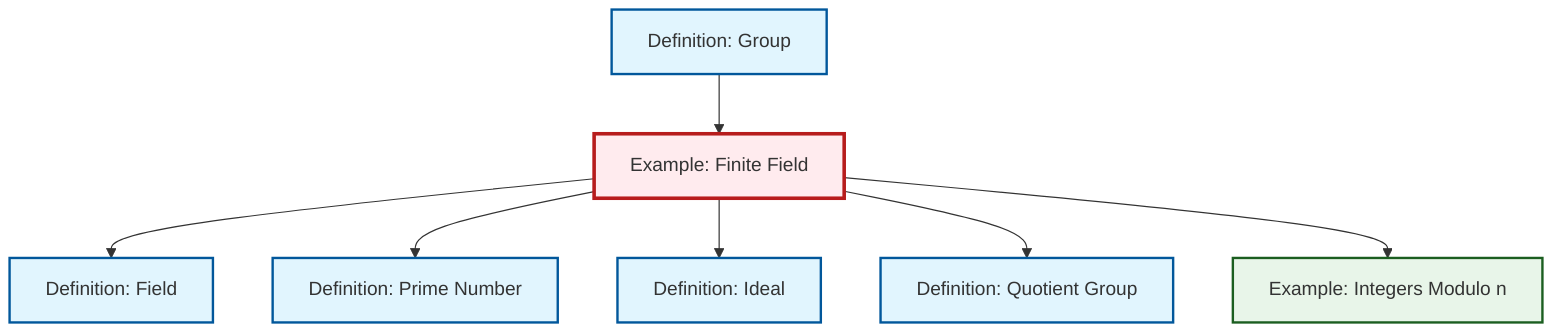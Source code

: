 graph TD
    classDef definition fill:#e1f5fe,stroke:#01579b,stroke-width:2px
    classDef theorem fill:#f3e5f5,stroke:#4a148c,stroke-width:2px
    classDef axiom fill:#fff3e0,stroke:#e65100,stroke-width:2px
    classDef example fill:#e8f5e9,stroke:#1b5e20,stroke-width:2px
    classDef current fill:#ffebee,stroke:#b71c1c,stroke-width:3px
    ex-quotient-integers-mod-n["Example: Integers Modulo n"]:::example
    ex-finite-field["Example: Finite Field"]:::example
    def-prime["Definition: Prime Number"]:::definition
    def-quotient-group["Definition: Quotient Group"]:::definition
    def-ideal["Definition: Ideal"]:::definition
    def-group["Definition: Group"]:::definition
    def-field["Definition: Field"]:::definition
    ex-finite-field --> def-field
    ex-finite-field --> def-prime
    ex-finite-field --> def-ideal
    ex-finite-field --> def-quotient-group
    ex-finite-field --> ex-quotient-integers-mod-n
    def-group --> ex-finite-field
    class ex-finite-field current